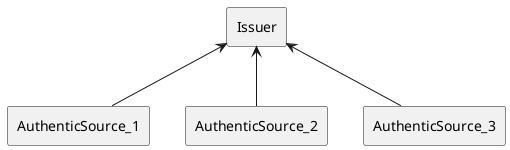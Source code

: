 @startuml

rectangle Issuer as i
rectangle AuthenticSource_1 as as1
rectangle AuthenticSource_2 as as2
rectangle AuthenticSource_3 as as3

i <-- as1
i <-- as2
i <-- as3

@enduml